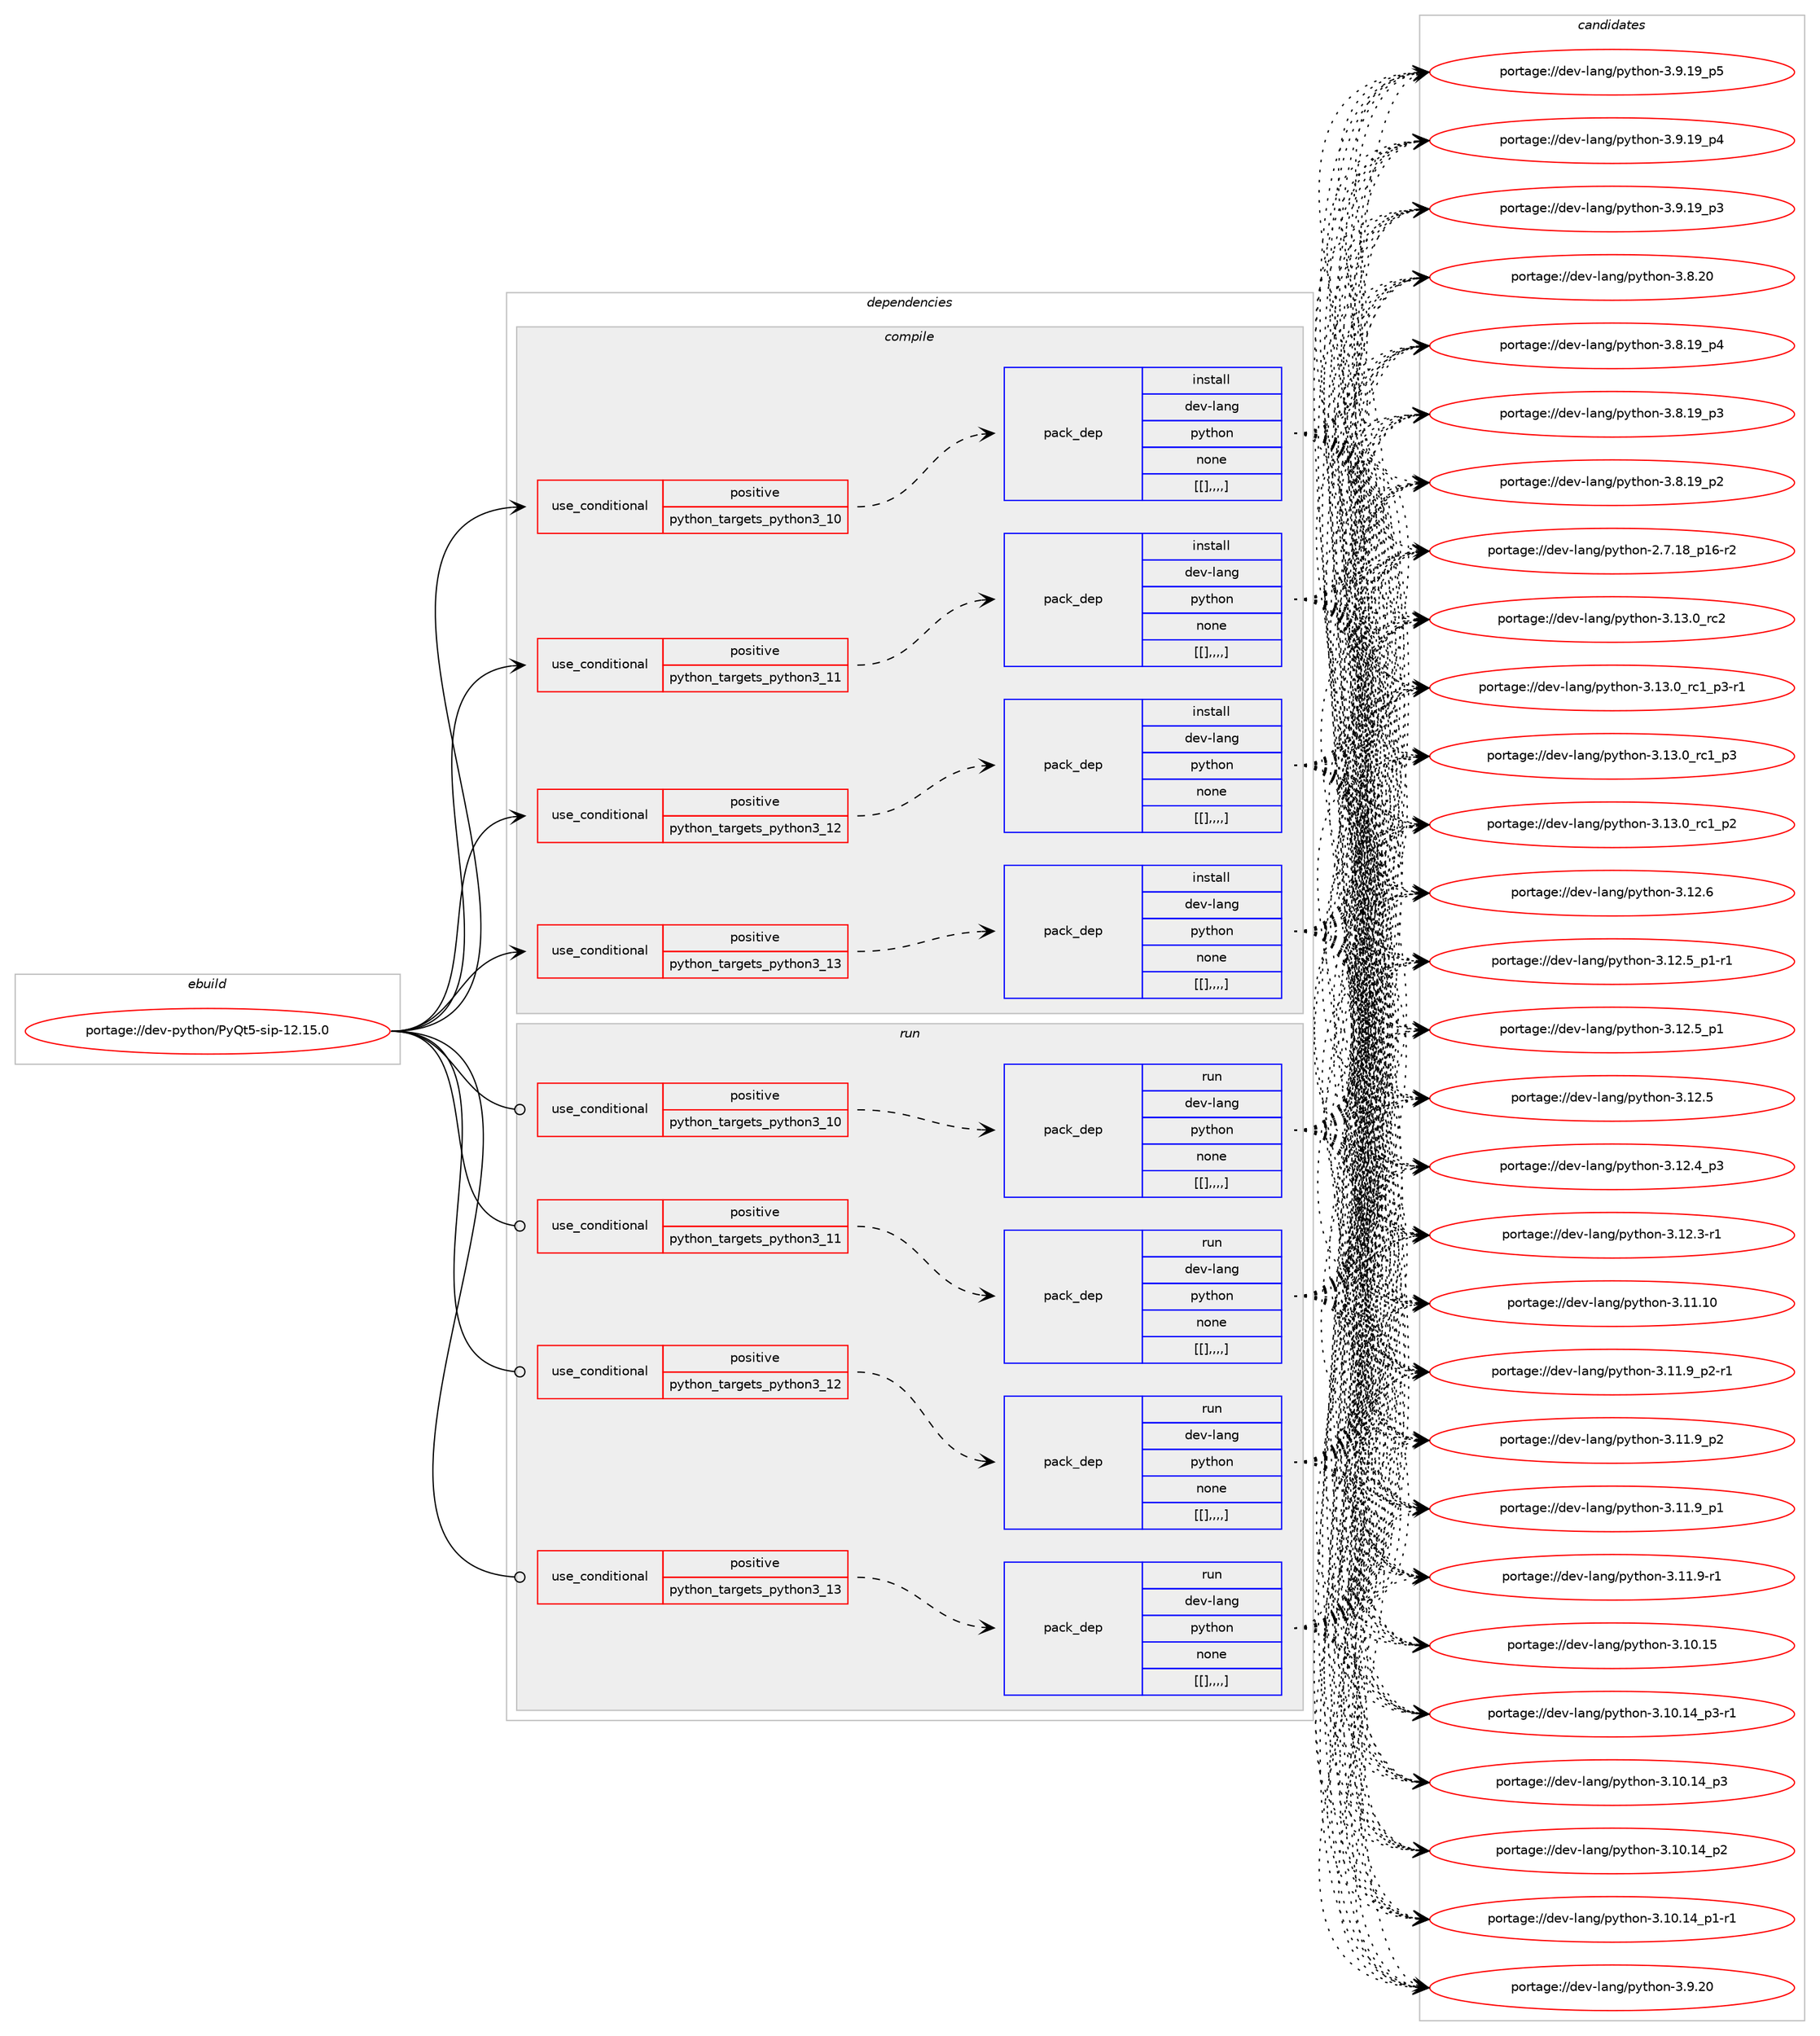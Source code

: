 digraph prolog {

# *************
# Graph options
# *************

newrank=true;
concentrate=true;
compound=true;
graph [rankdir=LR,fontname=Helvetica,fontsize=10,ranksep=1.5];#, ranksep=2.5, nodesep=0.2];
edge  [arrowhead=vee];
node  [fontname=Helvetica,fontsize=10];

# **********
# The ebuild
# **********

subgraph cluster_leftcol {
color=gray;
label=<<i>ebuild</i>>;
id [label="portage://dev-python/PyQt5-sip-12.15.0", color=red, width=4, href="../dev-python/PyQt5-sip-12.15.0.svg"];
}

# ****************
# The dependencies
# ****************

subgraph cluster_midcol {
color=gray;
label=<<i>dependencies</i>>;
subgraph cluster_compile {
fillcolor="#eeeeee";
style=filled;
label=<<i>compile</i>>;
subgraph cond31087 {
dependency141871 [label=<<TABLE BORDER="0" CELLBORDER="1" CELLSPACING="0" CELLPADDING="4"><TR><TD ROWSPAN="3" CELLPADDING="10">use_conditional</TD></TR><TR><TD>positive</TD></TR><TR><TD>python_targets_python3_10</TD></TR></TABLE>>, shape=none, color=red];
subgraph pack109572 {
dependency141872 [label=<<TABLE BORDER="0" CELLBORDER="1" CELLSPACING="0" CELLPADDING="4" WIDTH="220"><TR><TD ROWSPAN="6" CELLPADDING="30">pack_dep</TD></TR><TR><TD WIDTH="110">install</TD></TR><TR><TD>dev-lang</TD></TR><TR><TD>python</TD></TR><TR><TD>none</TD></TR><TR><TD>[[],,,,]</TD></TR></TABLE>>, shape=none, color=blue];
}
dependency141871:e -> dependency141872:w [weight=20,style="dashed",arrowhead="vee"];
}
id:e -> dependency141871:w [weight=20,style="solid",arrowhead="vee"];
subgraph cond31088 {
dependency141873 [label=<<TABLE BORDER="0" CELLBORDER="1" CELLSPACING="0" CELLPADDING="4"><TR><TD ROWSPAN="3" CELLPADDING="10">use_conditional</TD></TR><TR><TD>positive</TD></TR><TR><TD>python_targets_python3_11</TD></TR></TABLE>>, shape=none, color=red];
subgraph pack109573 {
dependency141874 [label=<<TABLE BORDER="0" CELLBORDER="1" CELLSPACING="0" CELLPADDING="4" WIDTH="220"><TR><TD ROWSPAN="6" CELLPADDING="30">pack_dep</TD></TR><TR><TD WIDTH="110">install</TD></TR><TR><TD>dev-lang</TD></TR><TR><TD>python</TD></TR><TR><TD>none</TD></TR><TR><TD>[[],,,,]</TD></TR></TABLE>>, shape=none, color=blue];
}
dependency141873:e -> dependency141874:w [weight=20,style="dashed",arrowhead="vee"];
}
id:e -> dependency141873:w [weight=20,style="solid",arrowhead="vee"];
subgraph cond31089 {
dependency141875 [label=<<TABLE BORDER="0" CELLBORDER="1" CELLSPACING="0" CELLPADDING="4"><TR><TD ROWSPAN="3" CELLPADDING="10">use_conditional</TD></TR><TR><TD>positive</TD></TR><TR><TD>python_targets_python3_12</TD></TR></TABLE>>, shape=none, color=red];
subgraph pack109574 {
dependency141876 [label=<<TABLE BORDER="0" CELLBORDER="1" CELLSPACING="0" CELLPADDING="4" WIDTH="220"><TR><TD ROWSPAN="6" CELLPADDING="30">pack_dep</TD></TR><TR><TD WIDTH="110">install</TD></TR><TR><TD>dev-lang</TD></TR><TR><TD>python</TD></TR><TR><TD>none</TD></TR><TR><TD>[[],,,,]</TD></TR></TABLE>>, shape=none, color=blue];
}
dependency141875:e -> dependency141876:w [weight=20,style="dashed",arrowhead="vee"];
}
id:e -> dependency141875:w [weight=20,style="solid",arrowhead="vee"];
subgraph cond31090 {
dependency141877 [label=<<TABLE BORDER="0" CELLBORDER="1" CELLSPACING="0" CELLPADDING="4"><TR><TD ROWSPAN="3" CELLPADDING="10">use_conditional</TD></TR><TR><TD>positive</TD></TR><TR><TD>python_targets_python3_13</TD></TR></TABLE>>, shape=none, color=red];
subgraph pack109575 {
dependency141878 [label=<<TABLE BORDER="0" CELLBORDER="1" CELLSPACING="0" CELLPADDING="4" WIDTH="220"><TR><TD ROWSPAN="6" CELLPADDING="30">pack_dep</TD></TR><TR><TD WIDTH="110">install</TD></TR><TR><TD>dev-lang</TD></TR><TR><TD>python</TD></TR><TR><TD>none</TD></TR><TR><TD>[[],,,,]</TD></TR></TABLE>>, shape=none, color=blue];
}
dependency141877:e -> dependency141878:w [weight=20,style="dashed",arrowhead="vee"];
}
id:e -> dependency141877:w [weight=20,style="solid",arrowhead="vee"];
}
subgraph cluster_compileandrun {
fillcolor="#eeeeee";
style=filled;
label=<<i>compile and run</i>>;
}
subgraph cluster_run {
fillcolor="#eeeeee";
style=filled;
label=<<i>run</i>>;
subgraph cond31091 {
dependency141879 [label=<<TABLE BORDER="0" CELLBORDER="1" CELLSPACING="0" CELLPADDING="4"><TR><TD ROWSPAN="3" CELLPADDING="10">use_conditional</TD></TR><TR><TD>positive</TD></TR><TR><TD>python_targets_python3_10</TD></TR></TABLE>>, shape=none, color=red];
subgraph pack109576 {
dependency141880 [label=<<TABLE BORDER="0" CELLBORDER="1" CELLSPACING="0" CELLPADDING="4" WIDTH="220"><TR><TD ROWSPAN="6" CELLPADDING="30">pack_dep</TD></TR><TR><TD WIDTH="110">run</TD></TR><TR><TD>dev-lang</TD></TR><TR><TD>python</TD></TR><TR><TD>none</TD></TR><TR><TD>[[],,,,]</TD></TR></TABLE>>, shape=none, color=blue];
}
dependency141879:e -> dependency141880:w [weight=20,style="dashed",arrowhead="vee"];
}
id:e -> dependency141879:w [weight=20,style="solid",arrowhead="odot"];
subgraph cond31092 {
dependency141881 [label=<<TABLE BORDER="0" CELLBORDER="1" CELLSPACING="0" CELLPADDING="4"><TR><TD ROWSPAN="3" CELLPADDING="10">use_conditional</TD></TR><TR><TD>positive</TD></TR><TR><TD>python_targets_python3_11</TD></TR></TABLE>>, shape=none, color=red];
subgraph pack109577 {
dependency141882 [label=<<TABLE BORDER="0" CELLBORDER="1" CELLSPACING="0" CELLPADDING="4" WIDTH="220"><TR><TD ROWSPAN="6" CELLPADDING="30">pack_dep</TD></TR><TR><TD WIDTH="110">run</TD></TR><TR><TD>dev-lang</TD></TR><TR><TD>python</TD></TR><TR><TD>none</TD></TR><TR><TD>[[],,,,]</TD></TR></TABLE>>, shape=none, color=blue];
}
dependency141881:e -> dependency141882:w [weight=20,style="dashed",arrowhead="vee"];
}
id:e -> dependency141881:w [weight=20,style="solid",arrowhead="odot"];
subgraph cond31093 {
dependency141883 [label=<<TABLE BORDER="0" CELLBORDER="1" CELLSPACING="0" CELLPADDING="4"><TR><TD ROWSPAN="3" CELLPADDING="10">use_conditional</TD></TR><TR><TD>positive</TD></TR><TR><TD>python_targets_python3_12</TD></TR></TABLE>>, shape=none, color=red];
subgraph pack109578 {
dependency141884 [label=<<TABLE BORDER="0" CELLBORDER="1" CELLSPACING="0" CELLPADDING="4" WIDTH="220"><TR><TD ROWSPAN="6" CELLPADDING="30">pack_dep</TD></TR><TR><TD WIDTH="110">run</TD></TR><TR><TD>dev-lang</TD></TR><TR><TD>python</TD></TR><TR><TD>none</TD></TR><TR><TD>[[],,,,]</TD></TR></TABLE>>, shape=none, color=blue];
}
dependency141883:e -> dependency141884:w [weight=20,style="dashed",arrowhead="vee"];
}
id:e -> dependency141883:w [weight=20,style="solid",arrowhead="odot"];
subgraph cond31094 {
dependency141885 [label=<<TABLE BORDER="0" CELLBORDER="1" CELLSPACING="0" CELLPADDING="4"><TR><TD ROWSPAN="3" CELLPADDING="10">use_conditional</TD></TR><TR><TD>positive</TD></TR><TR><TD>python_targets_python3_13</TD></TR></TABLE>>, shape=none, color=red];
subgraph pack109579 {
dependency141886 [label=<<TABLE BORDER="0" CELLBORDER="1" CELLSPACING="0" CELLPADDING="4" WIDTH="220"><TR><TD ROWSPAN="6" CELLPADDING="30">pack_dep</TD></TR><TR><TD WIDTH="110">run</TD></TR><TR><TD>dev-lang</TD></TR><TR><TD>python</TD></TR><TR><TD>none</TD></TR><TR><TD>[[],,,,]</TD></TR></TABLE>>, shape=none, color=blue];
}
dependency141885:e -> dependency141886:w [weight=20,style="dashed",arrowhead="vee"];
}
id:e -> dependency141885:w [weight=20,style="solid",arrowhead="odot"];
}
}

# **************
# The candidates
# **************

subgraph cluster_choices {
rank=same;
color=gray;
label=<<i>candidates</i>>;

subgraph choice109572 {
color=black;
nodesep=1;
choice10010111845108971101034711212111610411111045514649514648951149950 [label="portage://dev-lang/python-3.13.0_rc2", color=red, width=4,href="../dev-lang/python-3.13.0_rc2.svg"];
choice1001011184510897110103471121211161041111104551464951464895114994995112514511449 [label="portage://dev-lang/python-3.13.0_rc1_p3-r1", color=red, width=4,href="../dev-lang/python-3.13.0_rc1_p3-r1.svg"];
choice100101118451089711010347112121116104111110455146495146489511499499511251 [label="portage://dev-lang/python-3.13.0_rc1_p3", color=red, width=4,href="../dev-lang/python-3.13.0_rc1_p3.svg"];
choice100101118451089711010347112121116104111110455146495146489511499499511250 [label="portage://dev-lang/python-3.13.0_rc1_p2", color=red, width=4,href="../dev-lang/python-3.13.0_rc1_p2.svg"];
choice10010111845108971101034711212111610411111045514649504654 [label="portage://dev-lang/python-3.12.6", color=red, width=4,href="../dev-lang/python-3.12.6.svg"];
choice1001011184510897110103471121211161041111104551464950465395112494511449 [label="portage://dev-lang/python-3.12.5_p1-r1", color=red, width=4,href="../dev-lang/python-3.12.5_p1-r1.svg"];
choice100101118451089711010347112121116104111110455146495046539511249 [label="portage://dev-lang/python-3.12.5_p1", color=red, width=4,href="../dev-lang/python-3.12.5_p1.svg"];
choice10010111845108971101034711212111610411111045514649504653 [label="portage://dev-lang/python-3.12.5", color=red, width=4,href="../dev-lang/python-3.12.5.svg"];
choice100101118451089711010347112121116104111110455146495046529511251 [label="portage://dev-lang/python-3.12.4_p3", color=red, width=4,href="../dev-lang/python-3.12.4_p3.svg"];
choice100101118451089711010347112121116104111110455146495046514511449 [label="portage://dev-lang/python-3.12.3-r1", color=red, width=4,href="../dev-lang/python-3.12.3-r1.svg"];
choice1001011184510897110103471121211161041111104551464949464948 [label="portage://dev-lang/python-3.11.10", color=red, width=4,href="../dev-lang/python-3.11.10.svg"];
choice1001011184510897110103471121211161041111104551464949465795112504511449 [label="portage://dev-lang/python-3.11.9_p2-r1", color=red, width=4,href="../dev-lang/python-3.11.9_p2-r1.svg"];
choice100101118451089711010347112121116104111110455146494946579511250 [label="portage://dev-lang/python-3.11.9_p2", color=red, width=4,href="../dev-lang/python-3.11.9_p2.svg"];
choice100101118451089711010347112121116104111110455146494946579511249 [label="portage://dev-lang/python-3.11.9_p1", color=red, width=4,href="../dev-lang/python-3.11.9_p1.svg"];
choice100101118451089711010347112121116104111110455146494946574511449 [label="portage://dev-lang/python-3.11.9-r1", color=red, width=4,href="../dev-lang/python-3.11.9-r1.svg"];
choice1001011184510897110103471121211161041111104551464948464953 [label="portage://dev-lang/python-3.10.15", color=red, width=4,href="../dev-lang/python-3.10.15.svg"];
choice100101118451089711010347112121116104111110455146494846495295112514511449 [label="portage://dev-lang/python-3.10.14_p3-r1", color=red, width=4,href="../dev-lang/python-3.10.14_p3-r1.svg"];
choice10010111845108971101034711212111610411111045514649484649529511251 [label="portage://dev-lang/python-3.10.14_p3", color=red, width=4,href="../dev-lang/python-3.10.14_p3.svg"];
choice10010111845108971101034711212111610411111045514649484649529511250 [label="portage://dev-lang/python-3.10.14_p2", color=red, width=4,href="../dev-lang/python-3.10.14_p2.svg"];
choice100101118451089711010347112121116104111110455146494846495295112494511449 [label="portage://dev-lang/python-3.10.14_p1-r1", color=red, width=4,href="../dev-lang/python-3.10.14_p1-r1.svg"];
choice10010111845108971101034711212111610411111045514657465048 [label="portage://dev-lang/python-3.9.20", color=red, width=4,href="../dev-lang/python-3.9.20.svg"];
choice100101118451089711010347112121116104111110455146574649579511253 [label="portage://dev-lang/python-3.9.19_p5", color=red, width=4,href="../dev-lang/python-3.9.19_p5.svg"];
choice100101118451089711010347112121116104111110455146574649579511252 [label="portage://dev-lang/python-3.9.19_p4", color=red, width=4,href="../dev-lang/python-3.9.19_p4.svg"];
choice100101118451089711010347112121116104111110455146574649579511251 [label="portage://dev-lang/python-3.9.19_p3", color=red, width=4,href="../dev-lang/python-3.9.19_p3.svg"];
choice10010111845108971101034711212111610411111045514656465048 [label="portage://dev-lang/python-3.8.20", color=red, width=4,href="../dev-lang/python-3.8.20.svg"];
choice100101118451089711010347112121116104111110455146564649579511252 [label="portage://dev-lang/python-3.8.19_p4", color=red, width=4,href="../dev-lang/python-3.8.19_p4.svg"];
choice100101118451089711010347112121116104111110455146564649579511251 [label="portage://dev-lang/python-3.8.19_p3", color=red, width=4,href="../dev-lang/python-3.8.19_p3.svg"];
choice100101118451089711010347112121116104111110455146564649579511250 [label="portage://dev-lang/python-3.8.19_p2", color=red, width=4,href="../dev-lang/python-3.8.19_p2.svg"];
choice100101118451089711010347112121116104111110455046554649569511249544511450 [label="portage://dev-lang/python-2.7.18_p16-r2", color=red, width=4,href="../dev-lang/python-2.7.18_p16-r2.svg"];
dependency141872:e -> choice10010111845108971101034711212111610411111045514649514648951149950:w [style=dotted,weight="100"];
dependency141872:e -> choice1001011184510897110103471121211161041111104551464951464895114994995112514511449:w [style=dotted,weight="100"];
dependency141872:e -> choice100101118451089711010347112121116104111110455146495146489511499499511251:w [style=dotted,weight="100"];
dependency141872:e -> choice100101118451089711010347112121116104111110455146495146489511499499511250:w [style=dotted,weight="100"];
dependency141872:e -> choice10010111845108971101034711212111610411111045514649504654:w [style=dotted,weight="100"];
dependency141872:e -> choice1001011184510897110103471121211161041111104551464950465395112494511449:w [style=dotted,weight="100"];
dependency141872:e -> choice100101118451089711010347112121116104111110455146495046539511249:w [style=dotted,weight="100"];
dependency141872:e -> choice10010111845108971101034711212111610411111045514649504653:w [style=dotted,weight="100"];
dependency141872:e -> choice100101118451089711010347112121116104111110455146495046529511251:w [style=dotted,weight="100"];
dependency141872:e -> choice100101118451089711010347112121116104111110455146495046514511449:w [style=dotted,weight="100"];
dependency141872:e -> choice1001011184510897110103471121211161041111104551464949464948:w [style=dotted,weight="100"];
dependency141872:e -> choice1001011184510897110103471121211161041111104551464949465795112504511449:w [style=dotted,weight="100"];
dependency141872:e -> choice100101118451089711010347112121116104111110455146494946579511250:w [style=dotted,weight="100"];
dependency141872:e -> choice100101118451089711010347112121116104111110455146494946579511249:w [style=dotted,weight="100"];
dependency141872:e -> choice100101118451089711010347112121116104111110455146494946574511449:w [style=dotted,weight="100"];
dependency141872:e -> choice1001011184510897110103471121211161041111104551464948464953:w [style=dotted,weight="100"];
dependency141872:e -> choice100101118451089711010347112121116104111110455146494846495295112514511449:w [style=dotted,weight="100"];
dependency141872:e -> choice10010111845108971101034711212111610411111045514649484649529511251:w [style=dotted,weight="100"];
dependency141872:e -> choice10010111845108971101034711212111610411111045514649484649529511250:w [style=dotted,weight="100"];
dependency141872:e -> choice100101118451089711010347112121116104111110455146494846495295112494511449:w [style=dotted,weight="100"];
dependency141872:e -> choice10010111845108971101034711212111610411111045514657465048:w [style=dotted,weight="100"];
dependency141872:e -> choice100101118451089711010347112121116104111110455146574649579511253:w [style=dotted,weight="100"];
dependency141872:e -> choice100101118451089711010347112121116104111110455146574649579511252:w [style=dotted,weight="100"];
dependency141872:e -> choice100101118451089711010347112121116104111110455146574649579511251:w [style=dotted,weight="100"];
dependency141872:e -> choice10010111845108971101034711212111610411111045514656465048:w [style=dotted,weight="100"];
dependency141872:e -> choice100101118451089711010347112121116104111110455146564649579511252:w [style=dotted,weight="100"];
dependency141872:e -> choice100101118451089711010347112121116104111110455146564649579511251:w [style=dotted,weight="100"];
dependency141872:e -> choice100101118451089711010347112121116104111110455146564649579511250:w [style=dotted,weight="100"];
dependency141872:e -> choice100101118451089711010347112121116104111110455046554649569511249544511450:w [style=dotted,weight="100"];
}
subgraph choice109573 {
color=black;
nodesep=1;
choice10010111845108971101034711212111610411111045514649514648951149950 [label="portage://dev-lang/python-3.13.0_rc2", color=red, width=4,href="../dev-lang/python-3.13.0_rc2.svg"];
choice1001011184510897110103471121211161041111104551464951464895114994995112514511449 [label="portage://dev-lang/python-3.13.0_rc1_p3-r1", color=red, width=4,href="../dev-lang/python-3.13.0_rc1_p3-r1.svg"];
choice100101118451089711010347112121116104111110455146495146489511499499511251 [label="portage://dev-lang/python-3.13.0_rc1_p3", color=red, width=4,href="../dev-lang/python-3.13.0_rc1_p3.svg"];
choice100101118451089711010347112121116104111110455146495146489511499499511250 [label="portage://dev-lang/python-3.13.0_rc1_p2", color=red, width=4,href="../dev-lang/python-3.13.0_rc1_p2.svg"];
choice10010111845108971101034711212111610411111045514649504654 [label="portage://dev-lang/python-3.12.6", color=red, width=4,href="../dev-lang/python-3.12.6.svg"];
choice1001011184510897110103471121211161041111104551464950465395112494511449 [label="portage://dev-lang/python-3.12.5_p1-r1", color=red, width=4,href="../dev-lang/python-3.12.5_p1-r1.svg"];
choice100101118451089711010347112121116104111110455146495046539511249 [label="portage://dev-lang/python-3.12.5_p1", color=red, width=4,href="../dev-lang/python-3.12.5_p1.svg"];
choice10010111845108971101034711212111610411111045514649504653 [label="portage://dev-lang/python-3.12.5", color=red, width=4,href="../dev-lang/python-3.12.5.svg"];
choice100101118451089711010347112121116104111110455146495046529511251 [label="portage://dev-lang/python-3.12.4_p3", color=red, width=4,href="../dev-lang/python-3.12.4_p3.svg"];
choice100101118451089711010347112121116104111110455146495046514511449 [label="portage://dev-lang/python-3.12.3-r1", color=red, width=4,href="../dev-lang/python-3.12.3-r1.svg"];
choice1001011184510897110103471121211161041111104551464949464948 [label="portage://dev-lang/python-3.11.10", color=red, width=4,href="../dev-lang/python-3.11.10.svg"];
choice1001011184510897110103471121211161041111104551464949465795112504511449 [label="portage://dev-lang/python-3.11.9_p2-r1", color=red, width=4,href="../dev-lang/python-3.11.9_p2-r1.svg"];
choice100101118451089711010347112121116104111110455146494946579511250 [label="portage://dev-lang/python-3.11.9_p2", color=red, width=4,href="../dev-lang/python-3.11.9_p2.svg"];
choice100101118451089711010347112121116104111110455146494946579511249 [label="portage://dev-lang/python-3.11.9_p1", color=red, width=4,href="../dev-lang/python-3.11.9_p1.svg"];
choice100101118451089711010347112121116104111110455146494946574511449 [label="portage://dev-lang/python-3.11.9-r1", color=red, width=4,href="../dev-lang/python-3.11.9-r1.svg"];
choice1001011184510897110103471121211161041111104551464948464953 [label="portage://dev-lang/python-3.10.15", color=red, width=4,href="../dev-lang/python-3.10.15.svg"];
choice100101118451089711010347112121116104111110455146494846495295112514511449 [label="portage://dev-lang/python-3.10.14_p3-r1", color=red, width=4,href="../dev-lang/python-3.10.14_p3-r1.svg"];
choice10010111845108971101034711212111610411111045514649484649529511251 [label="portage://dev-lang/python-3.10.14_p3", color=red, width=4,href="../dev-lang/python-3.10.14_p3.svg"];
choice10010111845108971101034711212111610411111045514649484649529511250 [label="portage://dev-lang/python-3.10.14_p2", color=red, width=4,href="../dev-lang/python-3.10.14_p2.svg"];
choice100101118451089711010347112121116104111110455146494846495295112494511449 [label="portage://dev-lang/python-3.10.14_p1-r1", color=red, width=4,href="../dev-lang/python-3.10.14_p1-r1.svg"];
choice10010111845108971101034711212111610411111045514657465048 [label="portage://dev-lang/python-3.9.20", color=red, width=4,href="../dev-lang/python-3.9.20.svg"];
choice100101118451089711010347112121116104111110455146574649579511253 [label="portage://dev-lang/python-3.9.19_p5", color=red, width=4,href="../dev-lang/python-3.9.19_p5.svg"];
choice100101118451089711010347112121116104111110455146574649579511252 [label="portage://dev-lang/python-3.9.19_p4", color=red, width=4,href="../dev-lang/python-3.9.19_p4.svg"];
choice100101118451089711010347112121116104111110455146574649579511251 [label="portage://dev-lang/python-3.9.19_p3", color=red, width=4,href="../dev-lang/python-3.9.19_p3.svg"];
choice10010111845108971101034711212111610411111045514656465048 [label="portage://dev-lang/python-3.8.20", color=red, width=4,href="../dev-lang/python-3.8.20.svg"];
choice100101118451089711010347112121116104111110455146564649579511252 [label="portage://dev-lang/python-3.8.19_p4", color=red, width=4,href="../dev-lang/python-3.8.19_p4.svg"];
choice100101118451089711010347112121116104111110455146564649579511251 [label="portage://dev-lang/python-3.8.19_p3", color=red, width=4,href="../dev-lang/python-3.8.19_p3.svg"];
choice100101118451089711010347112121116104111110455146564649579511250 [label="portage://dev-lang/python-3.8.19_p2", color=red, width=4,href="../dev-lang/python-3.8.19_p2.svg"];
choice100101118451089711010347112121116104111110455046554649569511249544511450 [label="portage://dev-lang/python-2.7.18_p16-r2", color=red, width=4,href="../dev-lang/python-2.7.18_p16-r2.svg"];
dependency141874:e -> choice10010111845108971101034711212111610411111045514649514648951149950:w [style=dotted,weight="100"];
dependency141874:e -> choice1001011184510897110103471121211161041111104551464951464895114994995112514511449:w [style=dotted,weight="100"];
dependency141874:e -> choice100101118451089711010347112121116104111110455146495146489511499499511251:w [style=dotted,weight="100"];
dependency141874:e -> choice100101118451089711010347112121116104111110455146495146489511499499511250:w [style=dotted,weight="100"];
dependency141874:e -> choice10010111845108971101034711212111610411111045514649504654:w [style=dotted,weight="100"];
dependency141874:e -> choice1001011184510897110103471121211161041111104551464950465395112494511449:w [style=dotted,weight="100"];
dependency141874:e -> choice100101118451089711010347112121116104111110455146495046539511249:w [style=dotted,weight="100"];
dependency141874:e -> choice10010111845108971101034711212111610411111045514649504653:w [style=dotted,weight="100"];
dependency141874:e -> choice100101118451089711010347112121116104111110455146495046529511251:w [style=dotted,weight="100"];
dependency141874:e -> choice100101118451089711010347112121116104111110455146495046514511449:w [style=dotted,weight="100"];
dependency141874:e -> choice1001011184510897110103471121211161041111104551464949464948:w [style=dotted,weight="100"];
dependency141874:e -> choice1001011184510897110103471121211161041111104551464949465795112504511449:w [style=dotted,weight="100"];
dependency141874:e -> choice100101118451089711010347112121116104111110455146494946579511250:w [style=dotted,weight="100"];
dependency141874:e -> choice100101118451089711010347112121116104111110455146494946579511249:w [style=dotted,weight="100"];
dependency141874:e -> choice100101118451089711010347112121116104111110455146494946574511449:w [style=dotted,weight="100"];
dependency141874:e -> choice1001011184510897110103471121211161041111104551464948464953:w [style=dotted,weight="100"];
dependency141874:e -> choice100101118451089711010347112121116104111110455146494846495295112514511449:w [style=dotted,weight="100"];
dependency141874:e -> choice10010111845108971101034711212111610411111045514649484649529511251:w [style=dotted,weight="100"];
dependency141874:e -> choice10010111845108971101034711212111610411111045514649484649529511250:w [style=dotted,weight="100"];
dependency141874:e -> choice100101118451089711010347112121116104111110455146494846495295112494511449:w [style=dotted,weight="100"];
dependency141874:e -> choice10010111845108971101034711212111610411111045514657465048:w [style=dotted,weight="100"];
dependency141874:e -> choice100101118451089711010347112121116104111110455146574649579511253:w [style=dotted,weight="100"];
dependency141874:e -> choice100101118451089711010347112121116104111110455146574649579511252:w [style=dotted,weight="100"];
dependency141874:e -> choice100101118451089711010347112121116104111110455146574649579511251:w [style=dotted,weight="100"];
dependency141874:e -> choice10010111845108971101034711212111610411111045514656465048:w [style=dotted,weight="100"];
dependency141874:e -> choice100101118451089711010347112121116104111110455146564649579511252:w [style=dotted,weight="100"];
dependency141874:e -> choice100101118451089711010347112121116104111110455146564649579511251:w [style=dotted,weight="100"];
dependency141874:e -> choice100101118451089711010347112121116104111110455146564649579511250:w [style=dotted,weight="100"];
dependency141874:e -> choice100101118451089711010347112121116104111110455046554649569511249544511450:w [style=dotted,weight="100"];
}
subgraph choice109574 {
color=black;
nodesep=1;
choice10010111845108971101034711212111610411111045514649514648951149950 [label="portage://dev-lang/python-3.13.0_rc2", color=red, width=4,href="../dev-lang/python-3.13.0_rc2.svg"];
choice1001011184510897110103471121211161041111104551464951464895114994995112514511449 [label="portage://dev-lang/python-3.13.0_rc1_p3-r1", color=red, width=4,href="../dev-lang/python-3.13.0_rc1_p3-r1.svg"];
choice100101118451089711010347112121116104111110455146495146489511499499511251 [label="portage://dev-lang/python-3.13.0_rc1_p3", color=red, width=4,href="../dev-lang/python-3.13.0_rc1_p3.svg"];
choice100101118451089711010347112121116104111110455146495146489511499499511250 [label="portage://dev-lang/python-3.13.0_rc1_p2", color=red, width=4,href="../dev-lang/python-3.13.0_rc1_p2.svg"];
choice10010111845108971101034711212111610411111045514649504654 [label="portage://dev-lang/python-3.12.6", color=red, width=4,href="../dev-lang/python-3.12.6.svg"];
choice1001011184510897110103471121211161041111104551464950465395112494511449 [label="portage://dev-lang/python-3.12.5_p1-r1", color=red, width=4,href="../dev-lang/python-3.12.5_p1-r1.svg"];
choice100101118451089711010347112121116104111110455146495046539511249 [label="portage://dev-lang/python-3.12.5_p1", color=red, width=4,href="../dev-lang/python-3.12.5_p1.svg"];
choice10010111845108971101034711212111610411111045514649504653 [label="portage://dev-lang/python-3.12.5", color=red, width=4,href="../dev-lang/python-3.12.5.svg"];
choice100101118451089711010347112121116104111110455146495046529511251 [label="portage://dev-lang/python-3.12.4_p3", color=red, width=4,href="../dev-lang/python-3.12.4_p3.svg"];
choice100101118451089711010347112121116104111110455146495046514511449 [label="portage://dev-lang/python-3.12.3-r1", color=red, width=4,href="../dev-lang/python-3.12.3-r1.svg"];
choice1001011184510897110103471121211161041111104551464949464948 [label="portage://dev-lang/python-3.11.10", color=red, width=4,href="../dev-lang/python-3.11.10.svg"];
choice1001011184510897110103471121211161041111104551464949465795112504511449 [label="portage://dev-lang/python-3.11.9_p2-r1", color=red, width=4,href="../dev-lang/python-3.11.9_p2-r1.svg"];
choice100101118451089711010347112121116104111110455146494946579511250 [label="portage://dev-lang/python-3.11.9_p2", color=red, width=4,href="../dev-lang/python-3.11.9_p2.svg"];
choice100101118451089711010347112121116104111110455146494946579511249 [label="portage://dev-lang/python-3.11.9_p1", color=red, width=4,href="../dev-lang/python-3.11.9_p1.svg"];
choice100101118451089711010347112121116104111110455146494946574511449 [label="portage://dev-lang/python-3.11.9-r1", color=red, width=4,href="../dev-lang/python-3.11.9-r1.svg"];
choice1001011184510897110103471121211161041111104551464948464953 [label="portage://dev-lang/python-3.10.15", color=red, width=4,href="../dev-lang/python-3.10.15.svg"];
choice100101118451089711010347112121116104111110455146494846495295112514511449 [label="portage://dev-lang/python-3.10.14_p3-r1", color=red, width=4,href="../dev-lang/python-3.10.14_p3-r1.svg"];
choice10010111845108971101034711212111610411111045514649484649529511251 [label="portage://dev-lang/python-3.10.14_p3", color=red, width=4,href="../dev-lang/python-3.10.14_p3.svg"];
choice10010111845108971101034711212111610411111045514649484649529511250 [label="portage://dev-lang/python-3.10.14_p2", color=red, width=4,href="../dev-lang/python-3.10.14_p2.svg"];
choice100101118451089711010347112121116104111110455146494846495295112494511449 [label="portage://dev-lang/python-3.10.14_p1-r1", color=red, width=4,href="../dev-lang/python-3.10.14_p1-r1.svg"];
choice10010111845108971101034711212111610411111045514657465048 [label="portage://dev-lang/python-3.9.20", color=red, width=4,href="../dev-lang/python-3.9.20.svg"];
choice100101118451089711010347112121116104111110455146574649579511253 [label="portage://dev-lang/python-3.9.19_p5", color=red, width=4,href="../dev-lang/python-3.9.19_p5.svg"];
choice100101118451089711010347112121116104111110455146574649579511252 [label="portage://dev-lang/python-3.9.19_p4", color=red, width=4,href="../dev-lang/python-3.9.19_p4.svg"];
choice100101118451089711010347112121116104111110455146574649579511251 [label="portage://dev-lang/python-3.9.19_p3", color=red, width=4,href="../dev-lang/python-3.9.19_p3.svg"];
choice10010111845108971101034711212111610411111045514656465048 [label="portage://dev-lang/python-3.8.20", color=red, width=4,href="../dev-lang/python-3.8.20.svg"];
choice100101118451089711010347112121116104111110455146564649579511252 [label="portage://dev-lang/python-3.8.19_p4", color=red, width=4,href="../dev-lang/python-3.8.19_p4.svg"];
choice100101118451089711010347112121116104111110455146564649579511251 [label="portage://dev-lang/python-3.8.19_p3", color=red, width=4,href="../dev-lang/python-3.8.19_p3.svg"];
choice100101118451089711010347112121116104111110455146564649579511250 [label="portage://dev-lang/python-3.8.19_p2", color=red, width=4,href="../dev-lang/python-3.8.19_p2.svg"];
choice100101118451089711010347112121116104111110455046554649569511249544511450 [label="portage://dev-lang/python-2.7.18_p16-r2", color=red, width=4,href="../dev-lang/python-2.7.18_p16-r2.svg"];
dependency141876:e -> choice10010111845108971101034711212111610411111045514649514648951149950:w [style=dotted,weight="100"];
dependency141876:e -> choice1001011184510897110103471121211161041111104551464951464895114994995112514511449:w [style=dotted,weight="100"];
dependency141876:e -> choice100101118451089711010347112121116104111110455146495146489511499499511251:w [style=dotted,weight="100"];
dependency141876:e -> choice100101118451089711010347112121116104111110455146495146489511499499511250:w [style=dotted,weight="100"];
dependency141876:e -> choice10010111845108971101034711212111610411111045514649504654:w [style=dotted,weight="100"];
dependency141876:e -> choice1001011184510897110103471121211161041111104551464950465395112494511449:w [style=dotted,weight="100"];
dependency141876:e -> choice100101118451089711010347112121116104111110455146495046539511249:w [style=dotted,weight="100"];
dependency141876:e -> choice10010111845108971101034711212111610411111045514649504653:w [style=dotted,weight="100"];
dependency141876:e -> choice100101118451089711010347112121116104111110455146495046529511251:w [style=dotted,weight="100"];
dependency141876:e -> choice100101118451089711010347112121116104111110455146495046514511449:w [style=dotted,weight="100"];
dependency141876:e -> choice1001011184510897110103471121211161041111104551464949464948:w [style=dotted,weight="100"];
dependency141876:e -> choice1001011184510897110103471121211161041111104551464949465795112504511449:w [style=dotted,weight="100"];
dependency141876:e -> choice100101118451089711010347112121116104111110455146494946579511250:w [style=dotted,weight="100"];
dependency141876:e -> choice100101118451089711010347112121116104111110455146494946579511249:w [style=dotted,weight="100"];
dependency141876:e -> choice100101118451089711010347112121116104111110455146494946574511449:w [style=dotted,weight="100"];
dependency141876:e -> choice1001011184510897110103471121211161041111104551464948464953:w [style=dotted,weight="100"];
dependency141876:e -> choice100101118451089711010347112121116104111110455146494846495295112514511449:w [style=dotted,weight="100"];
dependency141876:e -> choice10010111845108971101034711212111610411111045514649484649529511251:w [style=dotted,weight="100"];
dependency141876:e -> choice10010111845108971101034711212111610411111045514649484649529511250:w [style=dotted,weight="100"];
dependency141876:e -> choice100101118451089711010347112121116104111110455146494846495295112494511449:w [style=dotted,weight="100"];
dependency141876:e -> choice10010111845108971101034711212111610411111045514657465048:w [style=dotted,weight="100"];
dependency141876:e -> choice100101118451089711010347112121116104111110455146574649579511253:w [style=dotted,weight="100"];
dependency141876:e -> choice100101118451089711010347112121116104111110455146574649579511252:w [style=dotted,weight="100"];
dependency141876:e -> choice100101118451089711010347112121116104111110455146574649579511251:w [style=dotted,weight="100"];
dependency141876:e -> choice10010111845108971101034711212111610411111045514656465048:w [style=dotted,weight="100"];
dependency141876:e -> choice100101118451089711010347112121116104111110455146564649579511252:w [style=dotted,weight="100"];
dependency141876:e -> choice100101118451089711010347112121116104111110455146564649579511251:w [style=dotted,weight="100"];
dependency141876:e -> choice100101118451089711010347112121116104111110455146564649579511250:w [style=dotted,weight="100"];
dependency141876:e -> choice100101118451089711010347112121116104111110455046554649569511249544511450:w [style=dotted,weight="100"];
}
subgraph choice109575 {
color=black;
nodesep=1;
choice10010111845108971101034711212111610411111045514649514648951149950 [label="portage://dev-lang/python-3.13.0_rc2", color=red, width=4,href="../dev-lang/python-3.13.0_rc2.svg"];
choice1001011184510897110103471121211161041111104551464951464895114994995112514511449 [label="portage://dev-lang/python-3.13.0_rc1_p3-r1", color=red, width=4,href="../dev-lang/python-3.13.0_rc1_p3-r1.svg"];
choice100101118451089711010347112121116104111110455146495146489511499499511251 [label="portage://dev-lang/python-3.13.0_rc1_p3", color=red, width=4,href="../dev-lang/python-3.13.0_rc1_p3.svg"];
choice100101118451089711010347112121116104111110455146495146489511499499511250 [label="portage://dev-lang/python-3.13.0_rc1_p2", color=red, width=4,href="../dev-lang/python-3.13.0_rc1_p2.svg"];
choice10010111845108971101034711212111610411111045514649504654 [label="portage://dev-lang/python-3.12.6", color=red, width=4,href="../dev-lang/python-3.12.6.svg"];
choice1001011184510897110103471121211161041111104551464950465395112494511449 [label="portage://dev-lang/python-3.12.5_p1-r1", color=red, width=4,href="../dev-lang/python-3.12.5_p1-r1.svg"];
choice100101118451089711010347112121116104111110455146495046539511249 [label="portage://dev-lang/python-3.12.5_p1", color=red, width=4,href="../dev-lang/python-3.12.5_p1.svg"];
choice10010111845108971101034711212111610411111045514649504653 [label="portage://dev-lang/python-3.12.5", color=red, width=4,href="../dev-lang/python-3.12.5.svg"];
choice100101118451089711010347112121116104111110455146495046529511251 [label="portage://dev-lang/python-3.12.4_p3", color=red, width=4,href="../dev-lang/python-3.12.4_p3.svg"];
choice100101118451089711010347112121116104111110455146495046514511449 [label="portage://dev-lang/python-3.12.3-r1", color=red, width=4,href="../dev-lang/python-3.12.3-r1.svg"];
choice1001011184510897110103471121211161041111104551464949464948 [label="portage://dev-lang/python-3.11.10", color=red, width=4,href="../dev-lang/python-3.11.10.svg"];
choice1001011184510897110103471121211161041111104551464949465795112504511449 [label="portage://dev-lang/python-3.11.9_p2-r1", color=red, width=4,href="../dev-lang/python-3.11.9_p2-r1.svg"];
choice100101118451089711010347112121116104111110455146494946579511250 [label="portage://dev-lang/python-3.11.9_p2", color=red, width=4,href="../dev-lang/python-3.11.9_p2.svg"];
choice100101118451089711010347112121116104111110455146494946579511249 [label="portage://dev-lang/python-3.11.9_p1", color=red, width=4,href="../dev-lang/python-3.11.9_p1.svg"];
choice100101118451089711010347112121116104111110455146494946574511449 [label="portage://dev-lang/python-3.11.9-r1", color=red, width=4,href="../dev-lang/python-3.11.9-r1.svg"];
choice1001011184510897110103471121211161041111104551464948464953 [label="portage://dev-lang/python-3.10.15", color=red, width=4,href="../dev-lang/python-3.10.15.svg"];
choice100101118451089711010347112121116104111110455146494846495295112514511449 [label="portage://dev-lang/python-3.10.14_p3-r1", color=red, width=4,href="../dev-lang/python-3.10.14_p3-r1.svg"];
choice10010111845108971101034711212111610411111045514649484649529511251 [label="portage://dev-lang/python-3.10.14_p3", color=red, width=4,href="../dev-lang/python-3.10.14_p3.svg"];
choice10010111845108971101034711212111610411111045514649484649529511250 [label="portage://dev-lang/python-3.10.14_p2", color=red, width=4,href="../dev-lang/python-3.10.14_p2.svg"];
choice100101118451089711010347112121116104111110455146494846495295112494511449 [label="portage://dev-lang/python-3.10.14_p1-r1", color=red, width=4,href="../dev-lang/python-3.10.14_p1-r1.svg"];
choice10010111845108971101034711212111610411111045514657465048 [label="portage://dev-lang/python-3.9.20", color=red, width=4,href="../dev-lang/python-3.9.20.svg"];
choice100101118451089711010347112121116104111110455146574649579511253 [label="portage://dev-lang/python-3.9.19_p5", color=red, width=4,href="../dev-lang/python-3.9.19_p5.svg"];
choice100101118451089711010347112121116104111110455146574649579511252 [label="portage://dev-lang/python-3.9.19_p4", color=red, width=4,href="../dev-lang/python-3.9.19_p4.svg"];
choice100101118451089711010347112121116104111110455146574649579511251 [label="portage://dev-lang/python-3.9.19_p3", color=red, width=4,href="../dev-lang/python-3.9.19_p3.svg"];
choice10010111845108971101034711212111610411111045514656465048 [label="portage://dev-lang/python-3.8.20", color=red, width=4,href="../dev-lang/python-3.8.20.svg"];
choice100101118451089711010347112121116104111110455146564649579511252 [label="portage://dev-lang/python-3.8.19_p4", color=red, width=4,href="../dev-lang/python-3.8.19_p4.svg"];
choice100101118451089711010347112121116104111110455146564649579511251 [label="portage://dev-lang/python-3.8.19_p3", color=red, width=4,href="../dev-lang/python-3.8.19_p3.svg"];
choice100101118451089711010347112121116104111110455146564649579511250 [label="portage://dev-lang/python-3.8.19_p2", color=red, width=4,href="../dev-lang/python-3.8.19_p2.svg"];
choice100101118451089711010347112121116104111110455046554649569511249544511450 [label="portage://dev-lang/python-2.7.18_p16-r2", color=red, width=4,href="../dev-lang/python-2.7.18_p16-r2.svg"];
dependency141878:e -> choice10010111845108971101034711212111610411111045514649514648951149950:w [style=dotted,weight="100"];
dependency141878:e -> choice1001011184510897110103471121211161041111104551464951464895114994995112514511449:w [style=dotted,weight="100"];
dependency141878:e -> choice100101118451089711010347112121116104111110455146495146489511499499511251:w [style=dotted,weight="100"];
dependency141878:e -> choice100101118451089711010347112121116104111110455146495146489511499499511250:w [style=dotted,weight="100"];
dependency141878:e -> choice10010111845108971101034711212111610411111045514649504654:w [style=dotted,weight="100"];
dependency141878:e -> choice1001011184510897110103471121211161041111104551464950465395112494511449:w [style=dotted,weight="100"];
dependency141878:e -> choice100101118451089711010347112121116104111110455146495046539511249:w [style=dotted,weight="100"];
dependency141878:e -> choice10010111845108971101034711212111610411111045514649504653:w [style=dotted,weight="100"];
dependency141878:e -> choice100101118451089711010347112121116104111110455146495046529511251:w [style=dotted,weight="100"];
dependency141878:e -> choice100101118451089711010347112121116104111110455146495046514511449:w [style=dotted,weight="100"];
dependency141878:e -> choice1001011184510897110103471121211161041111104551464949464948:w [style=dotted,weight="100"];
dependency141878:e -> choice1001011184510897110103471121211161041111104551464949465795112504511449:w [style=dotted,weight="100"];
dependency141878:e -> choice100101118451089711010347112121116104111110455146494946579511250:w [style=dotted,weight="100"];
dependency141878:e -> choice100101118451089711010347112121116104111110455146494946579511249:w [style=dotted,weight="100"];
dependency141878:e -> choice100101118451089711010347112121116104111110455146494946574511449:w [style=dotted,weight="100"];
dependency141878:e -> choice1001011184510897110103471121211161041111104551464948464953:w [style=dotted,weight="100"];
dependency141878:e -> choice100101118451089711010347112121116104111110455146494846495295112514511449:w [style=dotted,weight="100"];
dependency141878:e -> choice10010111845108971101034711212111610411111045514649484649529511251:w [style=dotted,weight="100"];
dependency141878:e -> choice10010111845108971101034711212111610411111045514649484649529511250:w [style=dotted,weight="100"];
dependency141878:e -> choice100101118451089711010347112121116104111110455146494846495295112494511449:w [style=dotted,weight="100"];
dependency141878:e -> choice10010111845108971101034711212111610411111045514657465048:w [style=dotted,weight="100"];
dependency141878:e -> choice100101118451089711010347112121116104111110455146574649579511253:w [style=dotted,weight="100"];
dependency141878:e -> choice100101118451089711010347112121116104111110455146574649579511252:w [style=dotted,weight="100"];
dependency141878:e -> choice100101118451089711010347112121116104111110455146574649579511251:w [style=dotted,weight="100"];
dependency141878:e -> choice10010111845108971101034711212111610411111045514656465048:w [style=dotted,weight="100"];
dependency141878:e -> choice100101118451089711010347112121116104111110455146564649579511252:w [style=dotted,weight="100"];
dependency141878:e -> choice100101118451089711010347112121116104111110455146564649579511251:w [style=dotted,weight="100"];
dependency141878:e -> choice100101118451089711010347112121116104111110455146564649579511250:w [style=dotted,weight="100"];
dependency141878:e -> choice100101118451089711010347112121116104111110455046554649569511249544511450:w [style=dotted,weight="100"];
}
subgraph choice109576 {
color=black;
nodesep=1;
choice10010111845108971101034711212111610411111045514649514648951149950 [label="portage://dev-lang/python-3.13.0_rc2", color=red, width=4,href="../dev-lang/python-3.13.0_rc2.svg"];
choice1001011184510897110103471121211161041111104551464951464895114994995112514511449 [label="portage://dev-lang/python-3.13.0_rc1_p3-r1", color=red, width=4,href="../dev-lang/python-3.13.0_rc1_p3-r1.svg"];
choice100101118451089711010347112121116104111110455146495146489511499499511251 [label="portage://dev-lang/python-3.13.0_rc1_p3", color=red, width=4,href="../dev-lang/python-3.13.0_rc1_p3.svg"];
choice100101118451089711010347112121116104111110455146495146489511499499511250 [label="portage://dev-lang/python-3.13.0_rc1_p2", color=red, width=4,href="../dev-lang/python-3.13.0_rc1_p2.svg"];
choice10010111845108971101034711212111610411111045514649504654 [label="portage://dev-lang/python-3.12.6", color=red, width=4,href="../dev-lang/python-3.12.6.svg"];
choice1001011184510897110103471121211161041111104551464950465395112494511449 [label="portage://dev-lang/python-3.12.5_p1-r1", color=red, width=4,href="../dev-lang/python-3.12.5_p1-r1.svg"];
choice100101118451089711010347112121116104111110455146495046539511249 [label="portage://dev-lang/python-3.12.5_p1", color=red, width=4,href="../dev-lang/python-3.12.5_p1.svg"];
choice10010111845108971101034711212111610411111045514649504653 [label="portage://dev-lang/python-3.12.5", color=red, width=4,href="../dev-lang/python-3.12.5.svg"];
choice100101118451089711010347112121116104111110455146495046529511251 [label="portage://dev-lang/python-3.12.4_p3", color=red, width=4,href="../dev-lang/python-3.12.4_p3.svg"];
choice100101118451089711010347112121116104111110455146495046514511449 [label="portage://dev-lang/python-3.12.3-r1", color=red, width=4,href="../dev-lang/python-3.12.3-r1.svg"];
choice1001011184510897110103471121211161041111104551464949464948 [label="portage://dev-lang/python-3.11.10", color=red, width=4,href="../dev-lang/python-3.11.10.svg"];
choice1001011184510897110103471121211161041111104551464949465795112504511449 [label="portage://dev-lang/python-3.11.9_p2-r1", color=red, width=4,href="../dev-lang/python-3.11.9_p2-r1.svg"];
choice100101118451089711010347112121116104111110455146494946579511250 [label="portage://dev-lang/python-3.11.9_p2", color=red, width=4,href="../dev-lang/python-3.11.9_p2.svg"];
choice100101118451089711010347112121116104111110455146494946579511249 [label="portage://dev-lang/python-3.11.9_p1", color=red, width=4,href="../dev-lang/python-3.11.9_p1.svg"];
choice100101118451089711010347112121116104111110455146494946574511449 [label="portage://dev-lang/python-3.11.9-r1", color=red, width=4,href="../dev-lang/python-3.11.9-r1.svg"];
choice1001011184510897110103471121211161041111104551464948464953 [label="portage://dev-lang/python-3.10.15", color=red, width=4,href="../dev-lang/python-3.10.15.svg"];
choice100101118451089711010347112121116104111110455146494846495295112514511449 [label="portage://dev-lang/python-3.10.14_p3-r1", color=red, width=4,href="../dev-lang/python-3.10.14_p3-r1.svg"];
choice10010111845108971101034711212111610411111045514649484649529511251 [label="portage://dev-lang/python-3.10.14_p3", color=red, width=4,href="../dev-lang/python-3.10.14_p3.svg"];
choice10010111845108971101034711212111610411111045514649484649529511250 [label="portage://dev-lang/python-3.10.14_p2", color=red, width=4,href="../dev-lang/python-3.10.14_p2.svg"];
choice100101118451089711010347112121116104111110455146494846495295112494511449 [label="portage://dev-lang/python-3.10.14_p1-r1", color=red, width=4,href="../dev-lang/python-3.10.14_p1-r1.svg"];
choice10010111845108971101034711212111610411111045514657465048 [label="portage://dev-lang/python-3.9.20", color=red, width=4,href="../dev-lang/python-3.9.20.svg"];
choice100101118451089711010347112121116104111110455146574649579511253 [label="portage://dev-lang/python-3.9.19_p5", color=red, width=4,href="../dev-lang/python-3.9.19_p5.svg"];
choice100101118451089711010347112121116104111110455146574649579511252 [label="portage://dev-lang/python-3.9.19_p4", color=red, width=4,href="../dev-lang/python-3.9.19_p4.svg"];
choice100101118451089711010347112121116104111110455146574649579511251 [label="portage://dev-lang/python-3.9.19_p3", color=red, width=4,href="../dev-lang/python-3.9.19_p3.svg"];
choice10010111845108971101034711212111610411111045514656465048 [label="portage://dev-lang/python-3.8.20", color=red, width=4,href="../dev-lang/python-3.8.20.svg"];
choice100101118451089711010347112121116104111110455146564649579511252 [label="portage://dev-lang/python-3.8.19_p4", color=red, width=4,href="../dev-lang/python-3.8.19_p4.svg"];
choice100101118451089711010347112121116104111110455146564649579511251 [label="portage://dev-lang/python-3.8.19_p3", color=red, width=4,href="../dev-lang/python-3.8.19_p3.svg"];
choice100101118451089711010347112121116104111110455146564649579511250 [label="portage://dev-lang/python-3.8.19_p2", color=red, width=4,href="../dev-lang/python-3.8.19_p2.svg"];
choice100101118451089711010347112121116104111110455046554649569511249544511450 [label="portage://dev-lang/python-2.7.18_p16-r2", color=red, width=4,href="../dev-lang/python-2.7.18_p16-r2.svg"];
dependency141880:e -> choice10010111845108971101034711212111610411111045514649514648951149950:w [style=dotted,weight="100"];
dependency141880:e -> choice1001011184510897110103471121211161041111104551464951464895114994995112514511449:w [style=dotted,weight="100"];
dependency141880:e -> choice100101118451089711010347112121116104111110455146495146489511499499511251:w [style=dotted,weight="100"];
dependency141880:e -> choice100101118451089711010347112121116104111110455146495146489511499499511250:w [style=dotted,weight="100"];
dependency141880:e -> choice10010111845108971101034711212111610411111045514649504654:w [style=dotted,weight="100"];
dependency141880:e -> choice1001011184510897110103471121211161041111104551464950465395112494511449:w [style=dotted,weight="100"];
dependency141880:e -> choice100101118451089711010347112121116104111110455146495046539511249:w [style=dotted,weight="100"];
dependency141880:e -> choice10010111845108971101034711212111610411111045514649504653:w [style=dotted,weight="100"];
dependency141880:e -> choice100101118451089711010347112121116104111110455146495046529511251:w [style=dotted,weight="100"];
dependency141880:e -> choice100101118451089711010347112121116104111110455146495046514511449:w [style=dotted,weight="100"];
dependency141880:e -> choice1001011184510897110103471121211161041111104551464949464948:w [style=dotted,weight="100"];
dependency141880:e -> choice1001011184510897110103471121211161041111104551464949465795112504511449:w [style=dotted,weight="100"];
dependency141880:e -> choice100101118451089711010347112121116104111110455146494946579511250:w [style=dotted,weight="100"];
dependency141880:e -> choice100101118451089711010347112121116104111110455146494946579511249:w [style=dotted,weight="100"];
dependency141880:e -> choice100101118451089711010347112121116104111110455146494946574511449:w [style=dotted,weight="100"];
dependency141880:e -> choice1001011184510897110103471121211161041111104551464948464953:w [style=dotted,weight="100"];
dependency141880:e -> choice100101118451089711010347112121116104111110455146494846495295112514511449:w [style=dotted,weight="100"];
dependency141880:e -> choice10010111845108971101034711212111610411111045514649484649529511251:w [style=dotted,weight="100"];
dependency141880:e -> choice10010111845108971101034711212111610411111045514649484649529511250:w [style=dotted,weight="100"];
dependency141880:e -> choice100101118451089711010347112121116104111110455146494846495295112494511449:w [style=dotted,weight="100"];
dependency141880:e -> choice10010111845108971101034711212111610411111045514657465048:w [style=dotted,weight="100"];
dependency141880:e -> choice100101118451089711010347112121116104111110455146574649579511253:w [style=dotted,weight="100"];
dependency141880:e -> choice100101118451089711010347112121116104111110455146574649579511252:w [style=dotted,weight="100"];
dependency141880:e -> choice100101118451089711010347112121116104111110455146574649579511251:w [style=dotted,weight="100"];
dependency141880:e -> choice10010111845108971101034711212111610411111045514656465048:w [style=dotted,weight="100"];
dependency141880:e -> choice100101118451089711010347112121116104111110455146564649579511252:w [style=dotted,weight="100"];
dependency141880:e -> choice100101118451089711010347112121116104111110455146564649579511251:w [style=dotted,weight="100"];
dependency141880:e -> choice100101118451089711010347112121116104111110455146564649579511250:w [style=dotted,weight="100"];
dependency141880:e -> choice100101118451089711010347112121116104111110455046554649569511249544511450:w [style=dotted,weight="100"];
}
subgraph choice109577 {
color=black;
nodesep=1;
choice10010111845108971101034711212111610411111045514649514648951149950 [label="portage://dev-lang/python-3.13.0_rc2", color=red, width=4,href="../dev-lang/python-3.13.0_rc2.svg"];
choice1001011184510897110103471121211161041111104551464951464895114994995112514511449 [label="portage://dev-lang/python-3.13.0_rc1_p3-r1", color=red, width=4,href="../dev-lang/python-3.13.0_rc1_p3-r1.svg"];
choice100101118451089711010347112121116104111110455146495146489511499499511251 [label="portage://dev-lang/python-3.13.0_rc1_p3", color=red, width=4,href="../dev-lang/python-3.13.0_rc1_p3.svg"];
choice100101118451089711010347112121116104111110455146495146489511499499511250 [label="portage://dev-lang/python-3.13.0_rc1_p2", color=red, width=4,href="../dev-lang/python-3.13.0_rc1_p2.svg"];
choice10010111845108971101034711212111610411111045514649504654 [label="portage://dev-lang/python-3.12.6", color=red, width=4,href="../dev-lang/python-3.12.6.svg"];
choice1001011184510897110103471121211161041111104551464950465395112494511449 [label="portage://dev-lang/python-3.12.5_p1-r1", color=red, width=4,href="../dev-lang/python-3.12.5_p1-r1.svg"];
choice100101118451089711010347112121116104111110455146495046539511249 [label="portage://dev-lang/python-3.12.5_p1", color=red, width=4,href="../dev-lang/python-3.12.5_p1.svg"];
choice10010111845108971101034711212111610411111045514649504653 [label="portage://dev-lang/python-3.12.5", color=red, width=4,href="../dev-lang/python-3.12.5.svg"];
choice100101118451089711010347112121116104111110455146495046529511251 [label="portage://dev-lang/python-3.12.4_p3", color=red, width=4,href="../dev-lang/python-3.12.4_p3.svg"];
choice100101118451089711010347112121116104111110455146495046514511449 [label="portage://dev-lang/python-3.12.3-r1", color=red, width=4,href="../dev-lang/python-3.12.3-r1.svg"];
choice1001011184510897110103471121211161041111104551464949464948 [label="portage://dev-lang/python-3.11.10", color=red, width=4,href="../dev-lang/python-3.11.10.svg"];
choice1001011184510897110103471121211161041111104551464949465795112504511449 [label="portage://dev-lang/python-3.11.9_p2-r1", color=red, width=4,href="../dev-lang/python-3.11.9_p2-r1.svg"];
choice100101118451089711010347112121116104111110455146494946579511250 [label="portage://dev-lang/python-3.11.9_p2", color=red, width=4,href="../dev-lang/python-3.11.9_p2.svg"];
choice100101118451089711010347112121116104111110455146494946579511249 [label="portage://dev-lang/python-3.11.9_p1", color=red, width=4,href="../dev-lang/python-3.11.9_p1.svg"];
choice100101118451089711010347112121116104111110455146494946574511449 [label="portage://dev-lang/python-3.11.9-r1", color=red, width=4,href="../dev-lang/python-3.11.9-r1.svg"];
choice1001011184510897110103471121211161041111104551464948464953 [label="portage://dev-lang/python-3.10.15", color=red, width=4,href="../dev-lang/python-3.10.15.svg"];
choice100101118451089711010347112121116104111110455146494846495295112514511449 [label="portage://dev-lang/python-3.10.14_p3-r1", color=red, width=4,href="../dev-lang/python-3.10.14_p3-r1.svg"];
choice10010111845108971101034711212111610411111045514649484649529511251 [label="portage://dev-lang/python-3.10.14_p3", color=red, width=4,href="../dev-lang/python-3.10.14_p3.svg"];
choice10010111845108971101034711212111610411111045514649484649529511250 [label="portage://dev-lang/python-3.10.14_p2", color=red, width=4,href="../dev-lang/python-3.10.14_p2.svg"];
choice100101118451089711010347112121116104111110455146494846495295112494511449 [label="portage://dev-lang/python-3.10.14_p1-r1", color=red, width=4,href="../dev-lang/python-3.10.14_p1-r1.svg"];
choice10010111845108971101034711212111610411111045514657465048 [label="portage://dev-lang/python-3.9.20", color=red, width=4,href="../dev-lang/python-3.9.20.svg"];
choice100101118451089711010347112121116104111110455146574649579511253 [label="portage://dev-lang/python-3.9.19_p5", color=red, width=4,href="../dev-lang/python-3.9.19_p5.svg"];
choice100101118451089711010347112121116104111110455146574649579511252 [label="portage://dev-lang/python-3.9.19_p4", color=red, width=4,href="../dev-lang/python-3.9.19_p4.svg"];
choice100101118451089711010347112121116104111110455146574649579511251 [label="portage://dev-lang/python-3.9.19_p3", color=red, width=4,href="../dev-lang/python-3.9.19_p3.svg"];
choice10010111845108971101034711212111610411111045514656465048 [label="portage://dev-lang/python-3.8.20", color=red, width=4,href="../dev-lang/python-3.8.20.svg"];
choice100101118451089711010347112121116104111110455146564649579511252 [label="portage://dev-lang/python-3.8.19_p4", color=red, width=4,href="../dev-lang/python-3.8.19_p4.svg"];
choice100101118451089711010347112121116104111110455146564649579511251 [label="portage://dev-lang/python-3.8.19_p3", color=red, width=4,href="../dev-lang/python-3.8.19_p3.svg"];
choice100101118451089711010347112121116104111110455146564649579511250 [label="portage://dev-lang/python-3.8.19_p2", color=red, width=4,href="../dev-lang/python-3.8.19_p2.svg"];
choice100101118451089711010347112121116104111110455046554649569511249544511450 [label="portage://dev-lang/python-2.7.18_p16-r2", color=red, width=4,href="../dev-lang/python-2.7.18_p16-r2.svg"];
dependency141882:e -> choice10010111845108971101034711212111610411111045514649514648951149950:w [style=dotted,weight="100"];
dependency141882:e -> choice1001011184510897110103471121211161041111104551464951464895114994995112514511449:w [style=dotted,weight="100"];
dependency141882:e -> choice100101118451089711010347112121116104111110455146495146489511499499511251:w [style=dotted,weight="100"];
dependency141882:e -> choice100101118451089711010347112121116104111110455146495146489511499499511250:w [style=dotted,weight="100"];
dependency141882:e -> choice10010111845108971101034711212111610411111045514649504654:w [style=dotted,weight="100"];
dependency141882:e -> choice1001011184510897110103471121211161041111104551464950465395112494511449:w [style=dotted,weight="100"];
dependency141882:e -> choice100101118451089711010347112121116104111110455146495046539511249:w [style=dotted,weight="100"];
dependency141882:e -> choice10010111845108971101034711212111610411111045514649504653:w [style=dotted,weight="100"];
dependency141882:e -> choice100101118451089711010347112121116104111110455146495046529511251:w [style=dotted,weight="100"];
dependency141882:e -> choice100101118451089711010347112121116104111110455146495046514511449:w [style=dotted,weight="100"];
dependency141882:e -> choice1001011184510897110103471121211161041111104551464949464948:w [style=dotted,weight="100"];
dependency141882:e -> choice1001011184510897110103471121211161041111104551464949465795112504511449:w [style=dotted,weight="100"];
dependency141882:e -> choice100101118451089711010347112121116104111110455146494946579511250:w [style=dotted,weight="100"];
dependency141882:e -> choice100101118451089711010347112121116104111110455146494946579511249:w [style=dotted,weight="100"];
dependency141882:e -> choice100101118451089711010347112121116104111110455146494946574511449:w [style=dotted,weight="100"];
dependency141882:e -> choice1001011184510897110103471121211161041111104551464948464953:w [style=dotted,weight="100"];
dependency141882:e -> choice100101118451089711010347112121116104111110455146494846495295112514511449:w [style=dotted,weight="100"];
dependency141882:e -> choice10010111845108971101034711212111610411111045514649484649529511251:w [style=dotted,weight="100"];
dependency141882:e -> choice10010111845108971101034711212111610411111045514649484649529511250:w [style=dotted,weight="100"];
dependency141882:e -> choice100101118451089711010347112121116104111110455146494846495295112494511449:w [style=dotted,weight="100"];
dependency141882:e -> choice10010111845108971101034711212111610411111045514657465048:w [style=dotted,weight="100"];
dependency141882:e -> choice100101118451089711010347112121116104111110455146574649579511253:w [style=dotted,weight="100"];
dependency141882:e -> choice100101118451089711010347112121116104111110455146574649579511252:w [style=dotted,weight="100"];
dependency141882:e -> choice100101118451089711010347112121116104111110455146574649579511251:w [style=dotted,weight="100"];
dependency141882:e -> choice10010111845108971101034711212111610411111045514656465048:w [style=dotted,weight="100"];
dependency141882:e -> choice100101118451089711010347112121116104111110455146564649579511252:w [style=dotted,weight="100"];
dependency141882:e -> choice100101118451089711010347112121116104111110455146564649579511251:w [style=dotted,weight="100"];
dependency141882:e -> choice100101118451089711010347112121116104111110455146564649579511250:w [style=dotted,weight="100"];
dependency141882:e -> choice100101118451089711010347112121116104111110455046554649569511249544511450:w [style=dotted,weight="100"];
}
subgraph choice109578 {
color=black;
nodesep=1;
choice10010111845108971101034711212111610411111045514649514648951149950 [label="portage://dev-lang/python-3.13.0_rc2", color=red, width=4,href="../dev-lang/python-3.13.0_rc2.svg"];
choice1001011184510897110103471121211161041111104551464951464895114994995112514511449 [label="portage://dev-lang/python-3.13.0_rc1_p3-r1", color=red, width=4,href="../dev-lang/python-3.13.0_rc1_p3-r1.svg"];
choice100101118451089711010347112121116104111110455146495146489511499499511251 [label="portage://dev-lang/python-3.13.0_rc1_p3", color=red, width=4,href="../dev-lang/python-3.13.0_rc1_p3.svg"];
choice100101118451089711010347112121116104111110455146495146489511499499511250 [label="portage://dev-lang/python-3.13.0_rc1_p2", color=red, width=4,href="../dev-lang/python-3.13.0_rc1_p2.svg"];
choice10010111845108971101034711212111610411111045514649504654 [label="portage://dev-lang/python-3.12.6", color=red, width=4,href="../dev-lang/python-3.12.6.svg"];
choice1001011184510897110103471121211161041111104551464950465395112494511449 [label="portage://dev-lang/python-3.12.5_p1-r1", color=red, width=4,href="../dev-lang/python-3.12.5_p1-r1.svg"];
choice100101118451089711010347112121116104111110455146495046539511249 [label="portage://dev-lang/python-3.12.5_p1", color=red, width=4,href="../dev-lang/python-3.12.5_p1.svg"];
choice10010111845108971101034711212111610411111045514649504653 [label="portage://dev-lang/python-3.12.5", color=red, width=4,href="../dev-lang/python-3.12.5.svg"];
choice100101118451089711010347112121116104111110455146495046529511251 [label="portage://dev-lang/python-3.12.4_p3", color=red, width=4,href="../dev-lang/python-3.12.4_p3.svg"];
choice100101118451089711010347112121116104111110455146495046514511449 [label="portage://dev-lang/python-3.12.3-r1", color=red, width=4,href="../dev-lang/python-3.12.3-r1.svg"];
choice1001011184510897110103471121211161041111104551464949464948 [label="portage://dev-lang/python-3.11.10", color=red, width=4,href="../dev-lang/python-3.11.10.svg"];
choice1001011184510897110103471121211161041111104551464949465795112504511449 [label="portage://dev-lang/python-3.11.9_p2-r1", color=red, width=4,href="../dev-lang/python-3.11.9_p2-r1.svg"];
choice100101118451089711010347112121116104111110455146494946579511250 [label="portage://dev-lang/python-3.11.9_p2", color=red, width=4,href="../dev-lang/python-3.11.9_p2.svg"];
choice100101118451089711010347112121116104111110455146494946579511249 [label="portage://dev-lang/python-3.11.9_p1", color=red, width=4,href="../dev-lang/python-3.11.9_p1.svg"];
choice100101118451089711010347112121116104111110455146494946574511449 [label="portage://dev-lang/python-3.11.9-r1", color=red, width=4,href="../dev-lang/python-3.11.9-r1.svg"];
choice1001011184510897110103471121211161041111104551464948464953 [label="portage://dev-lang/python-3.10.15", color=red, width=4,href="../dev-lang/python-3.10.15.svg"];
choice100101118451089711010347112121116104111110455146494846495295112514511449 [label="portage://dev-lang/python-3.10.14_p3-r1", color=red, width=4,href="../dev-lang/python-3.10.14_p3-r1.svg"];
choice10010111845108971101034711212111610411111045514649484649529511251 [label="portage://dev-lang/python-3.10.14_p3", color=red, width=4,href="../dev-lang/python-3.10.14_p3.svg"];
choice10010111845108971101034711212111610411111045514649484649529511250 [label="portage://dev-lang/python-3.10.14_p2", color=red, width=4,href="../dev-lang/python-3.10.14_p2.svg"];
choice100101118451089711010347112121116104111110455146494846495295112494511449 [label="portage://dev-lang/python-3.10.14_p1-r1", color=red, width=4,href="../dev-lang/python-3.10.14_p1-r1.svg"];
choice10010111845108971101034711212111610411111045514657465048 [label="portage://dev-lang/python-3.9.20", color=red, width=4,href="../dev-lang/python-3.9.20.svg"];
choice100101118451089711010347112121116104111110455146574649579511253 [label="portage://dev-lang/python-3.9.19_p5", color=red, width=4,href="../dev-lang/python-3.9.19_p5.svg"];
choice100101118451089711010347112121116104111110455146574649579511252 [label="portage://dev-lang/python-3.9.19_p4", color=red, width=4,href="../dev-lang/python-3.9.19_p4.svg"];
choice100101118451089711010347112121116104111110455146574649579511251 [label="portage://dev-lang/python-3.9.19_p3", color=red, width=4,href="../dev-lang/python-3.9.19_p3.svg"];
choice10010111845108971101034711212111610411111045514656465048 [label="portage://dev-lang/python-3.8.20", color=red, width=4,href="../dev-lang/python-3.8.20.svg"];
choice100101118451089711010347112121116104111110455146564649579511252 [label="portage://dev-lang/python-3.8.19_p4", color=red, width=4,href="../dev-lang/python-3.8.19_p4.svg"];
choice100101118451089711010347112121116104111110455146564649579511251 [label="portage://dev-lang/python-3.8.19_p3", color=red, width=4,href="../dev-lang/python-3.8.19_p3.svg"];
choice100101118451089711010347112121116104111110455146564649579511250 [label="portage://dev-lang/python-3.8.19_p2", color=red, width=4,href="../dev-lang/python-3.8.19_p2.svg"];
choice100101118451089711010347112121116104111110455046554649569511249544511450 [label="portage://dev-lang/python-2.7.18_p16-r2", color=red, width=4,href="../dev-lang/python-2.7.18_p16-r2.svg"];
dependency141884:e -> choice10010111845108971101034711212111610411111045514649514648951149950:w [style=dotted,weight="100"];
dependency141884:e -> choice1001011184510897110103471121211161041111104551464951464895114994995112514511449:w [style=dotted,weight="100"];
dependency141884:e -> choice100101118451089711010347112121116104111110455146495146489511499499511251:w [style=dotted,weight="100"];
dependency141884:e -> choice100101118451089711010347112121116104111110455146495146489511499499511250:w [style=dotted,weight="100"];
dependency141884:e -> choice10010111845108971101034711212111610411111045514649504654:w [style=dotted,weight="100"];
dependency141884:e -> choice1001011184510897110103471121211161041111104551464950465395112494511449:w [style=dotted,weight="100"];
dependency141884:e -> choice100101118451089711010347112121116104111110455146495046539511249:w [style=dotted,weight="100"];
dependency141884:e -> choice10010111845108971101034711212111610411111045514649504653:w [style=dotted,weight="100"];
dependency141884:e -> choice100101118451089711010347112121116104111110455146495046529511251:w [style=dotted,weight="100"];
dependency141884:e -> choice100101118451089711010347112121116104111110455146495046514511449:w [style=dotted,weight="100"];
dependency141884:e -> choice1001011184510897110103471121211161041111104551464949464948:w [style=dotted,weight="100"];
dependency141884:e -> choice1001011184510897110103471121211161041111104551464949465795112504511449:w [style=dotted,weight="100"];
dependency141884:e -> choice100101118451089711010347112121116104111110455146494946579511250:w [style=dotted,weight="100"];
dependency141884:e -> choice100101118451089711010347112121116104111110455146494946579511249:w [style=dotted,weight="100"];
dependency141884:e -> choice100101118451089711010347112121116104111110455146494946574511449:w [style=dotted,weight="100"];
dependency141884:e -> choice1001011184510897110103471121211161041111104551464948464953:w [style=dotted,weight="100"];
dependency141884:e -> choice100101118451089711010347112121116104111110455146494846495295112514511449:w [style=dotted,weight="100"];
dependency141884:e -> choice10010111845108971101034711212111610411111045514649484649529511251:w [style=dotted,weight="100"];
dependency141884:e -> choice10010111845108971101034711212111610411111045514649484649529511250:w [style=dotted,weight="100"];
dependency141884:e -> choice100101118451089711010347112121116104111110455146494846495295112494511449:w [style=dotted,weight="100"];
dependency141884:e -> choice10010111845108971101034711212111610411111045514657465048:w [style=dotted,weight="100"];
dependency141884:e -> choice100101118451089711010347112121116104111110455146574649579511253:w [style=dotted,weight="100"];
dependency141884:e -> choice100101118451089711010347112121116104111110455146574649579511252:w [style=dotted,weight="100"];
dependency141884:e -> choice100101118451089711010347112121116104111110455146574649579511251:w [style=dotted,weight="100"];
dependency141884:e -> choice10010111845108971101034711212111610411111045514656465048:w [style=dotted,weight="100"];
dependency141884:e -> choice100101118451089711010347112121116104111110455146564649579511252:w [style=dotted,weight="100"];
dependency141884:e -> choice100101118451089711010347112121116104111110455146564649579511251:w [style=dotted,weight="100"];
dependency141884:e -> choice100101118451089711010347112121116104111110455146564649579511250:w [style=dotted,weight="100"];
dependency141884:e -> choice100101118451089711010347112121116104111110455046554649569511249544511450:w [style=dotted,weight="100"];
}
subgraph choice109579 {
color=black;
nodesep=1;
choice10010111845108971101034711212111610411111045514649514648951149950 [label="portage://dev-lang/python-3.13.0_rc2", color=red, width=4,href="../dev-lang/python-3.13.0_rc2.svg"];
choice1001011184510897110103471121211161041111104551464951464895114994995112514511449 [label="portage://dev-lang/python-3.13.0_rc1_p3-r1", color=red, width=4,href="../dev-lang/python-3.13.0_rc1_p3-r1.svg"];
choice100101118451089711010347112121116104111110455146495146489511499499511251 [label="portage://dev-lang/python-3.13.0_rc1_p3", color=red, width=4,href="../dev-lang/python-3.13.0_rc1_p3.svg"];
choice100101118451089711010347112121116104111110455146495146489511499499511250 [label="portage://dev-lang/python-3.13.0_rc1_p2", color=red, width=4,href="../dev-lang/python-3.13.0_rc1_p2.svg"];
choice10010111845108971101034711212111610411111045514649504654 [label="portage://dev-lang/python-3.12.6", color=red, width=4,href="../dev-lang/python-3.12.6.svg"];
choice1001011184510897110103471121211161041111104551464950465395112494511449 [label="portage://dev-lang/python-3.12.5_p1-r1", color=red, width=4,href="../dev-lang/python-3.12.5_p1-r1.svg"];
choice100101118451089711010347112121116104111110455146495046539511249 [label="portage://dev-lang/python-3.12.5_p1", color=red, width=4,href="../dev-lang/python-3.12.5_p1.svg"];
choice10010111845108971101034711212111610411111045514649504653 [label="portage://dev-lang/python-3.12.5", color=red, width=4,href="../dev-lang/python-3.12.5.svg"];
choice100101118451089711010347112121116104111110455146495046529511251 [label="portage://dev-lang/python-3.12.4_p3", color=red, width=4,href="../dev-lang/python-3.12.4_p3.svg"];
choice100101118451089711010347112121116104111110455146495046514511449 [label="portage://dev-lang/python-3.12.3-r1", color=red, width=4,href="../dev-lang/python-3.12.3-r1.svg"];
choice1001011184510897110103471121211161041111104551464949464948 [label="portage://dev-lang/python-3.11.10", color=red, width=4,href="../dev-lang/python-3.11.10.svg"];
choice1001011184510897110103471121211161041111104551464949465795112504511449 [label="portage://dev-lang/python-3.11.9_p2-r1", color=red, width=4,href="../dev-lang/python-3.11.9_p2-r1.svg"];
choice100101118451089711010347112121116104111110455146494946579511250 [label="portage://dev-lang/python-3.11.9_p2", color=red, width=4,href="../dev-lang/python-3.11.9_p2.svg"];
choice100101118451089711010347112121116104111110455146494946579511249 [label="portage://dev-lang/python-3.11.9_p1", color=red, width=4,href="../dev-lang/python-3.11.9_p1.svg"];
choice100101118451089711010347112121116104111110455146494946574511449 [label="portage://dev-lang/python-3.11.9-r1", color=red, width=4,href="../dev-lang/python-3.11.9-r1.svg"];
choice1001011184510897110103471121211161041111104551464948464953 [label="portage://dev-lang/python-3.10.15", color=red, width=4,href="../dev-lang/python-3.10.15.svg"];
choice100101118451089711010347112121116104111110455146494846495295112514511449 [label="portage://dev-lang/python-3.10.14_p3-r1", color=red, width=4,href="../dev-lang/python-3.10.14_p3-r1.svg"];
choice10010111845108971101034711212111610411111045514649484649529511251 [label="portage://dev-lang/python-3.10.14_p3", color=red, width=4,href="../dev-lang/python-3.10.14_p3.svg"];
choice10010111845108971101034711212111610411111045514649484649529511250 [label="portage://dev-lang/python-3.10.14_p2", color=red, width=4,href="../dev-lang/python-3.10.14_p2.svg"];
choice100101118451089711010347112121116104111110455146494846495295112494511449 [label="portage://dev-lang/python-3.10.14_p1-r1", color=red, width=4,href="../dev-lang/python-3.10.14_p1-r1.svg"];
choice10010111845108971101034711212111610411111045514657465048 [label="portage://dev-lang/python-3.9.20", color=red, width=4,href="../dev-lang/python-3.9.20.svg"];
choice100101118451089711010347112121116104111110455146574649579511253 [label="portage://dev-lang/python-3.9.19_p5", color=red, width=4,href="../dev-lang/python-3.9.19_p5.svg"];
choice100101118451089711010347112121116104111110455146574649579511252 [label="portage://dev-lang/python-3.9.19_p4", color=red, width=4,href="../dev-lang/python-3.9.19_p4.svg"];
choice100101118451089711010347112121116104111110455146574649579511251 [label="portage://dev-lang/python-3.9.19_p3", color=red, width=4,href="../dev-lang/python-3.9.19_p3.svg"];
choice10010111845108971101034711212111610411111045514656465048 [label="portage://dev-lang/python-3.8.20", color=red, width=4,href="../dev-lang/python-3.8.20.svg"];
choice100101118451089711010347112121116104111110455146564649579511252 [label="portage://dev-lang/python-3.8.19_p4", color=red, width=4,href="../dev-lang/python-3.8.19_p4.svg"];
choice100101118451089711010347112121116104111110455146564649579511251 [label="portage://dev-lang/python-3.8.19_p3", color=red, width=4,href="../dev-lang/python-3.8.19_p3.svg"];
choice100101118451089711010347112121116104111110455146564649579511250 [label="portage://dev-lang/python-3.8.19_p2", color=red, width=4,href="../dev-lang/python-3.8.19_p2.svg"];
choice100101118451089711010347112121116104111110455046554649569511249544511450 [label="portage://dev-lang/python-2.7.18_p16-r2", color=red, width=4,href="../dev-lang/python-2.7.18_p16-r2.svg"];
dependency141886:e -> choice10010111845108971101034711212111610411111045514649514648951149950:w [style=dotted,weight="100"];
dependency141886:e -> choice1001011184510897110103471121211161041111104551464951464895114994995112514511449:w [style=dotted,weight="100"];
dependency141886:e -> choice100101118451089711010347112121116104111110455146495146489511499499511251:w [style=dotted,weight="100"];
dependency141886:e -> choice100101118451089711010347112121116104111110455146495146489511499499511250:w [style=dotted,weight="100"];
dependency141886:e -> choice10010111845108971101034711212111610411111045514649504654:w [style=dotted,weight="100"];
dependency141886:e -> choice1001011184510897110103471121211161041111104551464950465395112494511449:w [style=dotted,weight="100"];
dependency141886:e -> choice100101118451089711010347112121116104111110455146495046539511249:w [style=dotted,weight="100"];
dependency141886:e -> choice10010111845108971101034711212111610411111045514649504653:w [style=dotted,weight="100"];
dependency141886:e -> choice100101118451089711010347112121116104111110455146495046529511251:w [style=dotted,weight="100"];
dependency141886:e -> choice100101118451089711010347112121116104111110455146495046514511449:w [style=dotted,weight="100"];
dependency141886:e -> choice1001011184510897110103471121211161041111104551464949464948:w [style=dotted,weight="100"];
dependency141886:e -> choice1001011184510897110103471121211161041111104551464949465795112504511449:w [style=dotted,weight="100"];
dependency141886:e -> choice100101118451089711010347112121116104111110455146494946579511250:w [style=dotted,weight="100"];
dependency141886:e -> choice100101118451089711010347112121116104111110455146494946579511249:w [style=dotted,weight="100"];
dependency141886:e -> choice100101118451089711010347112121116104111110455146494946574511449:w [style=dotted,weight="100"];
dependency141886:e -> choice1001011184510897110103471121211161041111104551464948464953:w [style=dotted,weight="100"];
dependency141886:e -> choice100101118451089711010347112121116104111110455146494846495295112514511449:w [style=dotted,weight="100"];
dependency141886:e -> choice10010111845108971101034711212111610411111045514649484649529511251:w [style=dotted,weight="100"];
dependency141886:e -> choice10010111845108971101034711212111610411111045514649484649529511250:w [style=dotted,weight="100"];
dependency141886:e -> choice100101118451089711010347112121116104111110455146494846495295112494511449:w [style=dotted,weight="100"];
dependency141886:e -> choice10010111845108971101034711212111610411111045514657465048:w [style=dotted,weight="100"];
dependency141886:e -> choice100101118451089711010347112121116104111110455146574649579511253:w [style=dotted,weight="100"];
dependency141886:e -> choice100101118451089711010347112121116104111110455146574649579511252:w [style=dotted,weight="100"];
dependency141886:e -> choice100101118451089711010347112121116104111110455146574649579511251:w [style=dotted,weight="100"];
dependency141886:e -> choice10010111845108971101034711212111610411111045514656465048:w [style=dotted,weight="100"];
dependency141886:e -> choice100101118451089711010347112121116104111110455146564649579511252:w [style=dotted,weight="100"];
dependency141886:e -> choice100101118451089711010347112121116104111110455146564649579511251:w [style=dotted,weight="100"];
dependency141886:e -> choice100101118451089711010347112121116104111110455146564649579511250:w [style=dotted,weight="100"];
dependency141886:e -> choice100101118451089711010347112121116104111110455046554649569511249544511450:w [style=dotted,weight="100"];
}
}

}
